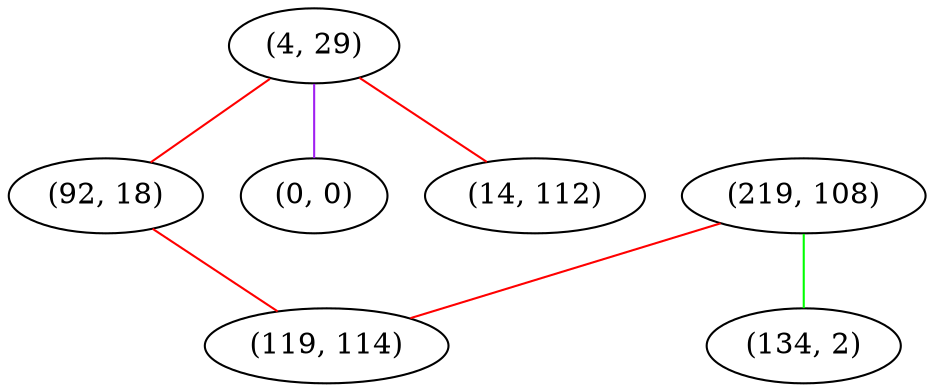 graph "" {
"(4, 29)";
"(92, 18)";
"(0, 0)";
"(14, 112)";
"(219, 108)";
"(134, 2)";
"(119, 114)";
"(4, 29)" -- "(92, 18)"  [color=red, key=0, weight=1];
"(4, 29)" -- "(0, 0)"  [color=purple, key=0, weight=4];
"(4, 29)" -- "(14, 112)"  [color=red, key=0, weight=1];
"(92, 18)" -- "(119, 114)"  [color=red, key=0, weight=1];
"(219, 108)" -- "(134, 2)"  [color=green, key=0, weight=2];
"(219, 108)" -- "(119, 114)"  [color=red, key=0, weight=1];
}

